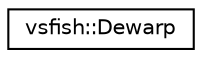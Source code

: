 digraph "Graphical Class Hierarchy"
{
  edge [fontname="Helvetica",fontsize="10",labelfontname="Helvetica",labelfontsize="10"];
  node [fontname="Helvetica",fontsize="10",shape=record];
  rankdir="LR";
  Node1 [label="vsfish::Dewarp",height=0.2,width=0.4,color="black", fillcolor="white", style="filled",URL="$classvsfish_1_1Dewarp.html"];
}
